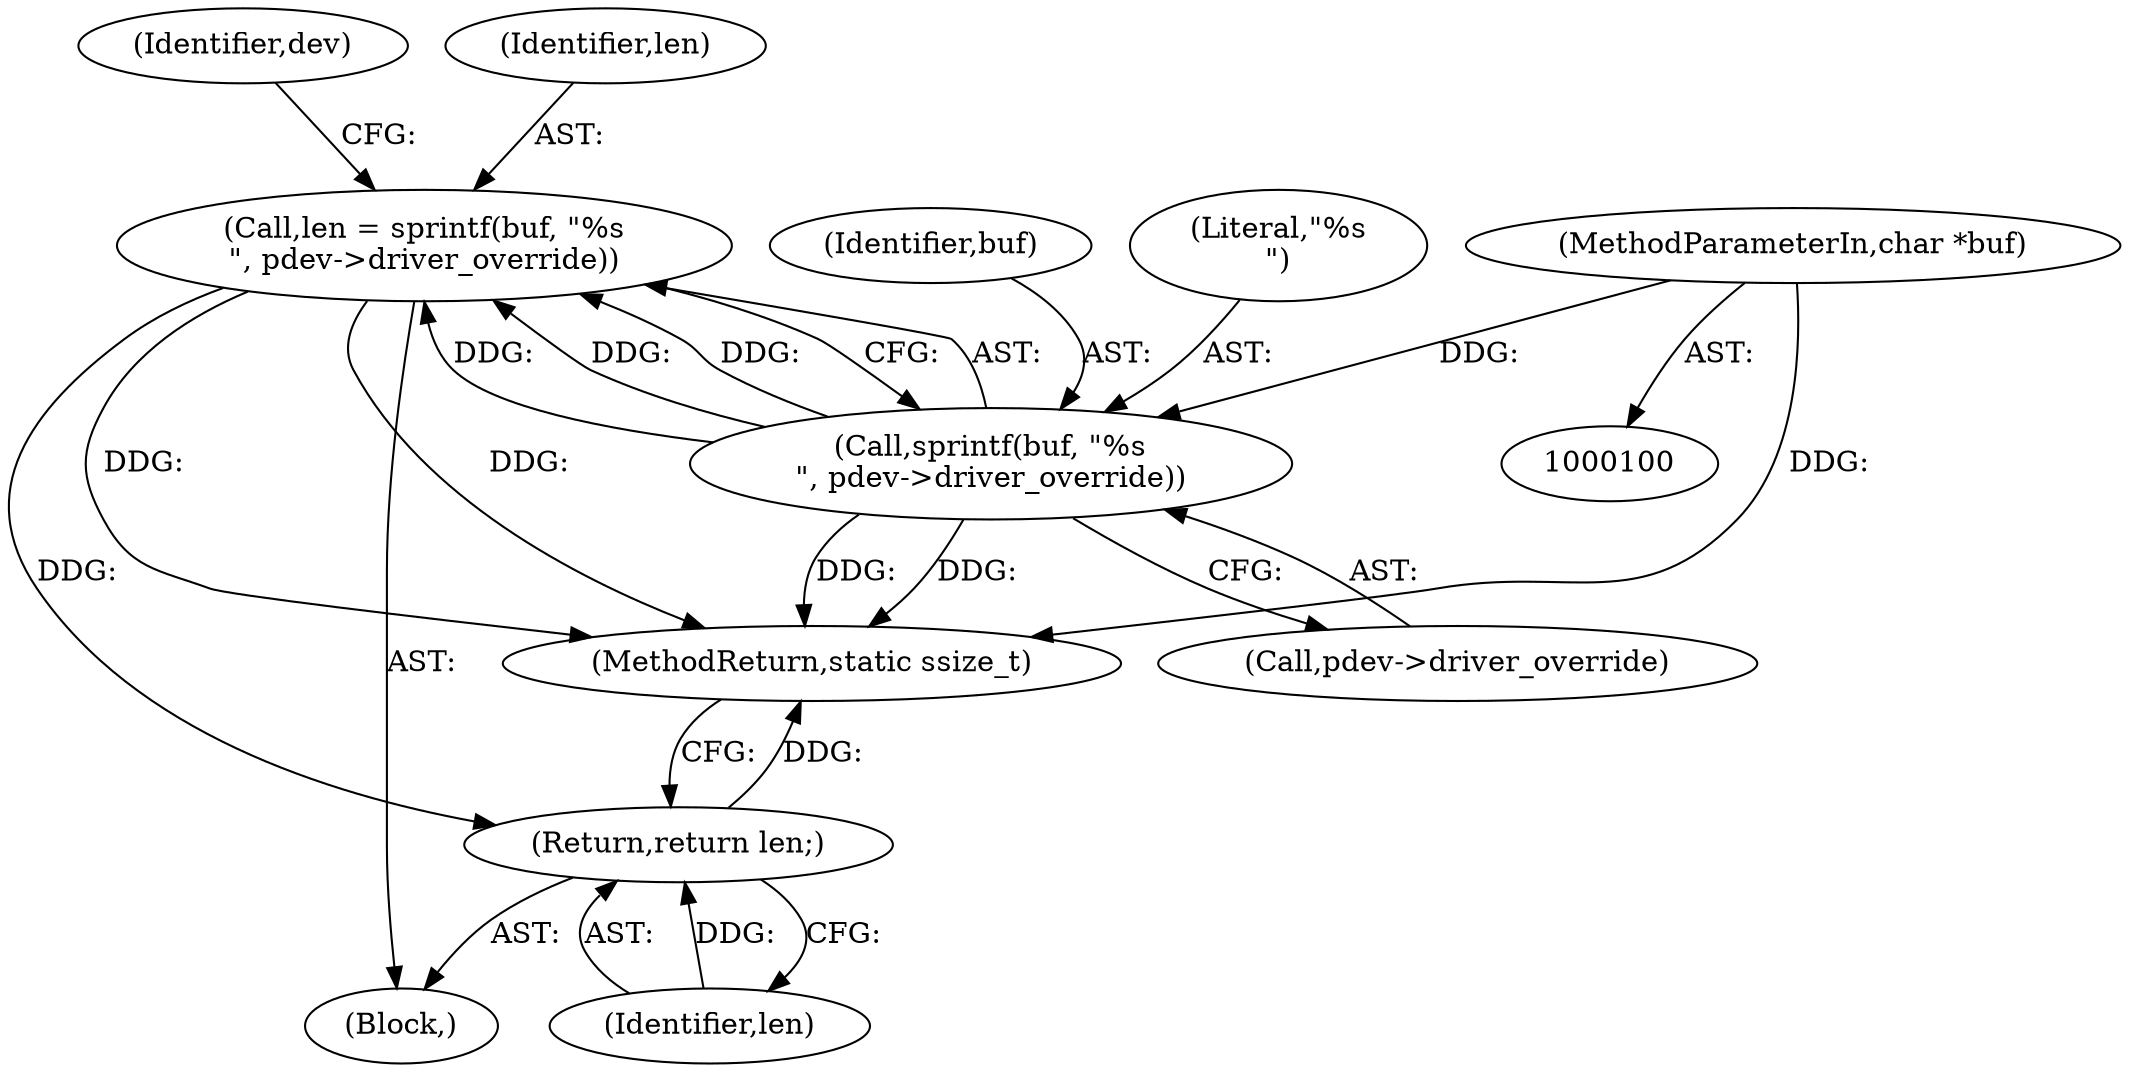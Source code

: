 digraph "0_linux_6265539776a0810b7ce6398c27866ddb9c6bd154@API" {
"1000113" [label="(Call,len = sprintf(buf, \"%s\n\", pdev->driver_override))"];
"1000115" [label="(Call,sprintf(buf, \"%s\n\", pdev->driver_override))"];
"1000103" [label="(MethodParameterIn,char *buf)"];
"1000123" [label="(Return,return len;)"];
"1000116" [label="(Identifier,buf)"];
"1000115" [label="(Call,sprintf(buf, \"%s\n\", pdev->driver_override))"];
"1000122" [label="(Identifier,dev)"];
"1000103" [label="(MethodParameterIn,char *buf)"];
"1000117" [label="(Literal,\"%s\n\")"];
"1000125" [label="(MethodReturn,static ssize_t)"];
"1000124" [label="(Identifier,len)"];
"1000113" [label="(Call,len = sprintf(buf, \"%s\n\", pdev->driver_override))"];
"1000118" [label="(Call,pdev->driver_override)"];
"1000104" [label="(Block,)"];
"1000123" [label="(Return,return len;)"];
"1000114" [label="(Identifier,len)"];
"1000113" -> "1000104"  [label="AST: "];
"1000113" -> "1000115"  [label="CFG: "];
"1000114" -> "1000113"  [label="AST: "];
"1000115" -> "1000113"  [label="AST: "];
"1000122" -> "1000113"  [label="CFG: "];
"1000113" -> "1000125"  [label="DDG: "];
"1000113" -> "1000125"  [label="DDG: "];
"1000115" -> "1000113"  [label="DDG: "];
"1000115" -> "1000113"  [label="DDG: "];
"1000115" -> "1000113"  [label="DDG: "];
"1000113" -> "1000123"  [label="DDG: "];
"1000115" -> "1000118"  [label="CFG: "];
"1000116" -> "1000115"  [label="AST: "];
"1000117" -> "1000115"  [label="AST: "];
"1000118" -> "1000115"  [label="AST: "];
"1000115" -> "1000125"  [label="DDG: "];
"1000115" -> "1000125"  [label="DDG: "];
"1000103" -> "1000115"  [label="DDG: "];
"1000103" -> "1000100"  [label="AST: "];
"1000103" -> "1000125"  [label="DDG: "];
"1000123" -> "1000104"  [label="AST: "];
"1000123" -> "1000124"  [label="CFG: "];
"1000124" -> "1000123"  [label="AST: "];
"1000125" -> "1000123"  [label="CFG: "];
"1000123" -> "1000125"  [label="DDG: "];
"1000124" -> "1000123"  [label="DDG: "];
}
